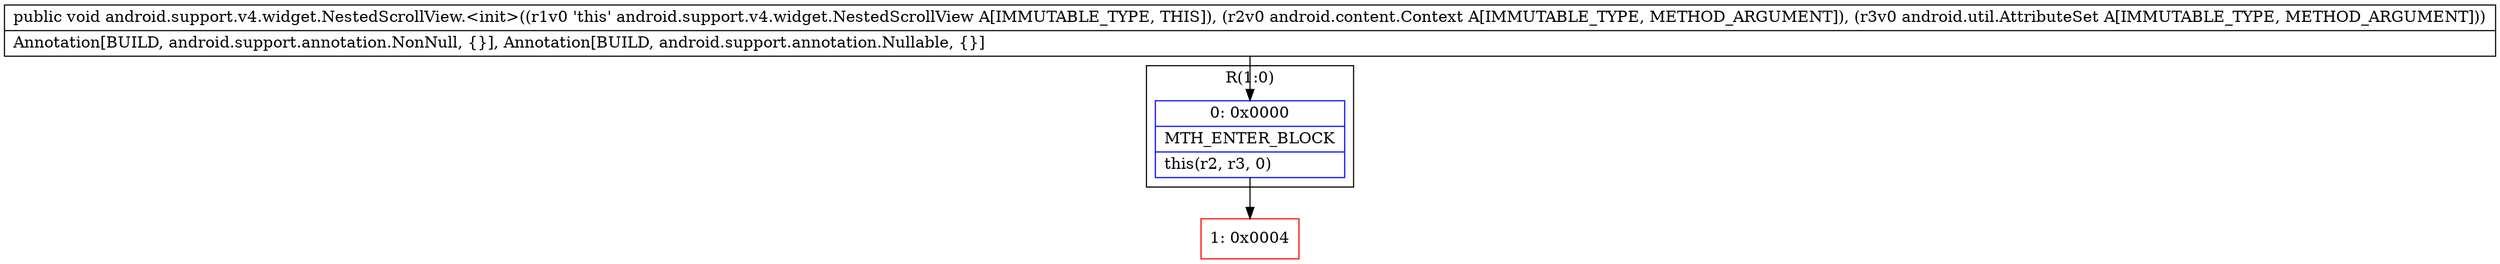 digraph "CFG forandroid.support.v4.widget.NestedScrollView.\<init\>(Landroid\/content\/Context;Landroid\/util\/AttributeSet;)V" {
subgraph cluster_Region_659133452 {
label = "R(1:0)";
node [shape=record,color=blue];
Node_0 [shape=record,label="{0\:\ 0x0000|MTH_ENTER_BLOCK\l|this(r2, r3, 0)\l}"];
}
Node_1 [shape=record,color=red,label="{1\:\ 0x0004}"];
MethodNode[shape=record,label="{public void android.support.v4.widget.NestedScrollView.\<init\>((r1v0 'this' android.support.v4.widget.NestedScrollView A[IMMUTABLE_TYPE, THIS]), (r2v0 android.content.Context A[IMMUTABLE_TYPE, METHOD_ARGUMENT]), (r3v0 android.util.AttributeSet A[IMMUTABLE_TYPE, METHOD_ARGUMENT]))  | Annotation[BUILD, android.support.annotation.NonNull, \{\}], Annotation[BUILD, android.support.annotation.Nullable, \{\}]\l}"];
MethodNode -> Node_0;
Node_0 -> Node_1;
}

